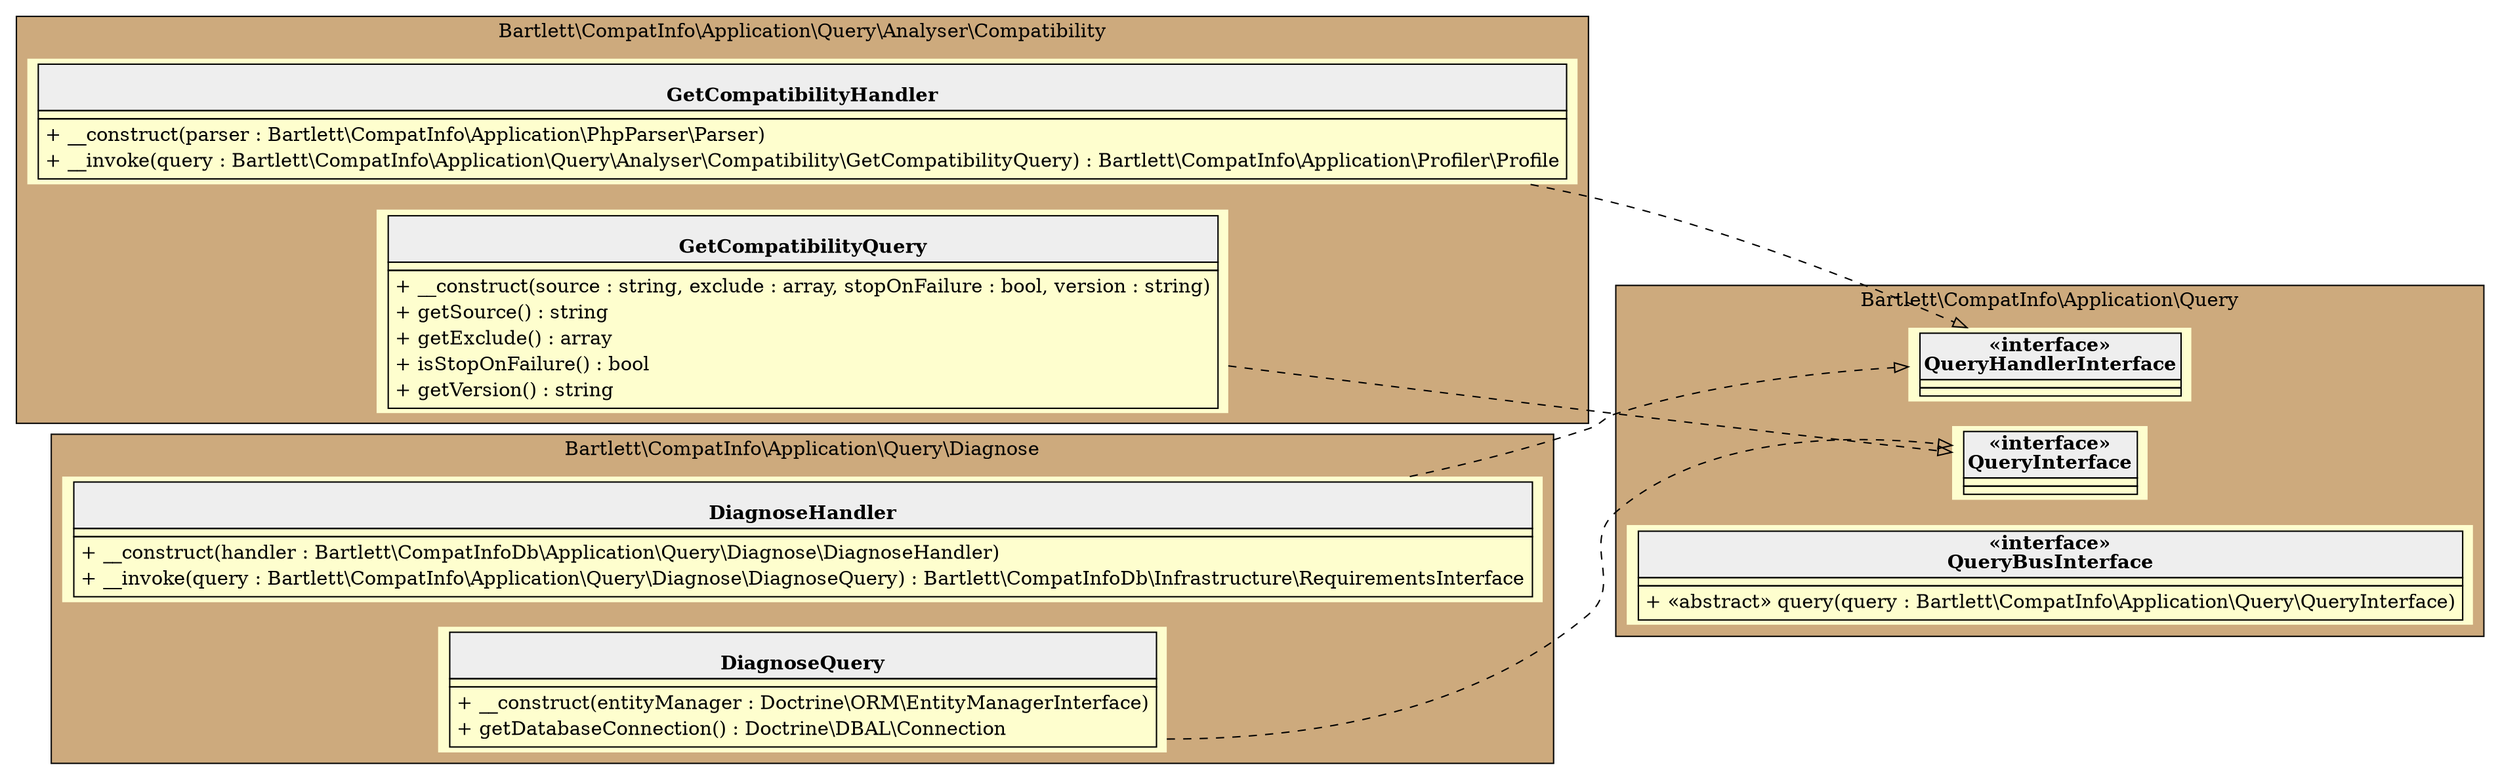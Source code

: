 digraph {
  graph [rankdir="LR" bgcolor="transparent"]
  node [fillcolor="#FEFECE" style="filled"]
  subgraph cluster_0 {
    graph [bgcolor="burlywood3"]
    label = "Bartlett\\CompatInfo\\Application\\Query\\Analyser\\Compatibility"
    "Bartlett\\CompatInfo\\Application\\Query\\Analyser\\Compatibility\\GetCompatibilityHandler" [shape="none" label=<
<table cellspacing="0" border="0" cellborder="1">
    <tr><td bgcolor="#eeeeee"><b><br/>GetCompatibilityHandler</b></td></tr>
    <tr><td></td></tr>
    <tr><td><table border="0" cellspacing="0" cellpadding="2">
    <tr><td align="left">+ __construct(parser : Bartlett\\CompatInfo\\Application\\PhpParser\\Parser)</td></tr>
    <tr><td align="left">+ __invoke(query : Bartlett\\CompatInfo\\Application\\Query\\Analyser\\Compatibility\\GetCompatibilityQuery) : Bartlett\\CompatInfo\\Application\\Profiler\\Profile</td></tr>
</table></td></tr>
</table>>]
    "Bartlett\\CompatInfo\\Application\\Query\\Analyser\\Compatibility\\GetCompatibilityQuery" [shape="none" label=<
<table cellspacing="0" border="0" cellborder="1">
    <tr><td bgcolor="#eeeeee"><b><br/>GetCompatibilityQuery</b></td></tr>
    <tr><td></td></tr>
    <tr><td><table border="0" cellspacing="0" cellpadding="2">
    <tr><td align="left">+ __construct(source : string, exclude : array, stopOnFailure : bool, version : string)</td></tr>
    <tr><td align="left">+ getSource() : string</td></tr>
    <tr><td align="left">+ getExclude() : array</td></tr>
    <tr><td align="left">+ isStopOnFailure() : bool</td></tr>
    <tr><td align="left">+ getVersion() : string</td></tr>
</table></td></tr>
</table>>]
  }
  subgraph cluster_1 {
    graph [bgcolor="burlywood3"]
    label = "Bartlett\\CompatInfo\\Application\\Query"
    "Bartlett\\CompatInfo\\Application\\Query\\QueryHandlerInterface" [shape="none" label=<
<table cellspacing="0" border="0" cellborder="1">
    <tr><td bgcolor="#eeeeee"><b>«interface»<br/>QueryHandlerInterface</b></td></tr>
    <tr><td></td></tr>
    <tr><td></td></tr>
</table>>]
    "Bartlett\\CompatInfo\\Application\\Query\\QueryInterface" [shape="none" label=<
<table cellspacing="0" border="0" cellborder="1">
    <tr><td bgcolor="#eeeeee"><b>«interface»<br/>QueryInterface</b></td></tr>
    <tr><td></td></tr>
    <tr><td></td></tr>
</table>>]
    "Bartlett\\CompatInfo\\Application\\Query\\QueryBusInterface" [shape="none" label=<
<table cellspacing="0" border="0" cellborder="1">
    <tr><td bgcolor="#eeeeee"><b>«interface»<br/>QueryBusInterface</b></td></tr>
    <tr><td></td></tr>
    <tr><td><table border="0" cellspacing="0" cellpadding="2">
    <tr><td align="left">+ «abstract» query(query : Bartlett\\CompatInfo\\Application\\Query\\QueryInterface)</td></tr>
</table></td></tr>
</table>>]
  }
  subgraph cluster_2 {
    graph [bgcolor="burlywood3"]
    label = "Bartlett\\CompatInfo\\Application\\Query\\Diagnose"
    "Bartlett\\CompatInfo\\Application\\Query\\Diagnose\\DiagnoseHandler" [shape="none" label=<
<table cellspacing="0" border="0" cellborder="1">
    <tr><td bgcolor="#eeeeee"><b><br/>DiagnoseHandler</b></td></tr>
    <tr><td></td></tr>
    <tr><td><table border="0" cellspacing="0" cellpadding="2">
    <tr><td align="left">+ __construct(handler : Bartlett\\CompatInfoDb\\Application\\Query\\Diagnose\\DiagnoseHandler)</td></tr>
    <tr><td align="left">+ __invoke(query : Bartlett\\CompatInfo\\Application\\Query\\Diagnose\\DiagnoseQuery) : Bartlett\\CompatInfoDb\\Infrastructure\\RequirementsInterface</td></tr>
</table></td></tr>
</table>>]
    "Bartlett\\CompatInfo\\Application\\Query\\Diagnose\\DiagnoseQuery" [shape="none" label=<
<table cellspacing="0" border="0" cellborder="1">
    <tr><td bgcolor="#eeeeee"><b><br/>DiagnoseQuery</b></td></tr>
    <tr><td></td></tr>
    <tr><td><table border="0" cellspacing="0" cellpadding="2">
    <tr><td align="left">+ __construct(entityManager : Doctrine\\ORM\\EntityManagerInterface)</td></tr>
    <tr><td align="left">+ getDatabaseConnection() : Doctrine\\DBAL\\Connection</td></tr>
</table></td></tr>
</table>>]
  }
  "Bartlett\\CompatInfo\\Application\\Query\\Analyser\\Compatibility\\GetCompatibilityHandler" -> "Bartlett\\CompatInfo\\Application\\Query\\QueryHandlerInterface" [arrowhead="empty" style="dashed"]
  "Bartlett\\CompatInfo\\Application\\Query\\Analyser\\Compatibility\\GetCompatibilityQuery" -> "Bartlett\\CompatInfo\\Application\\Query\\QueryInterface" [arrowhead="empty" style="dashed"]
  "Bartlett\\CompatInfo\\Application\\Query\\Diagnose\\DiagnoseHandler" -> "Bartlett\\CompatInfo\\Application\\Query\\QueryHandlerInterface" [arrowhead="empty" style="dashed"]
  "Bartlett\\CompatInfo\\Application\\Query\\Diagnose\\DiagnoseQuery" -> "Bartlett\\CompatInfo\\Application\\Query\\QueryInterface" [arrowhead="empty" style="dashed"]
}
